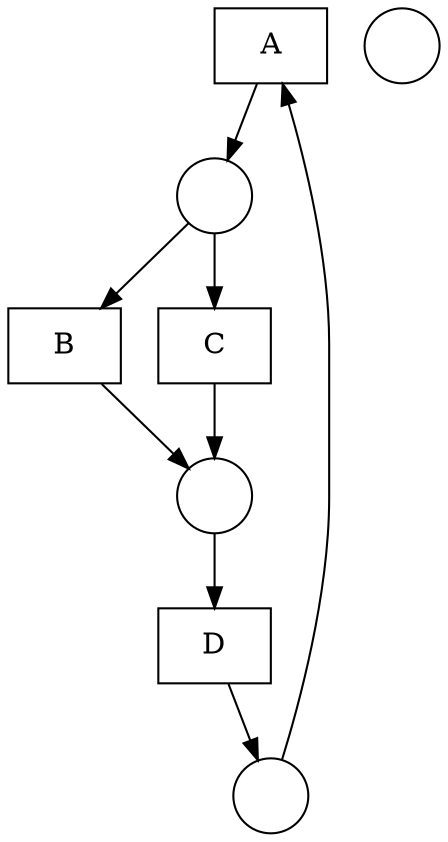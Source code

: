 digraph "Fittest net" {
	node [shape=box]
	A [label=A]
	B [label=B]
	D [label=D]
	C [label=C]
	node [shape=circle]
	1 [label=" "]
	2 [label=" "]
	3 [label=" "]
	4 [label=" "]
	1 -> A
	A -> 2
	2 -> B
	B -> 4
	4 -> D
	D -> 1
	2 -> C
	C -> 4
}
